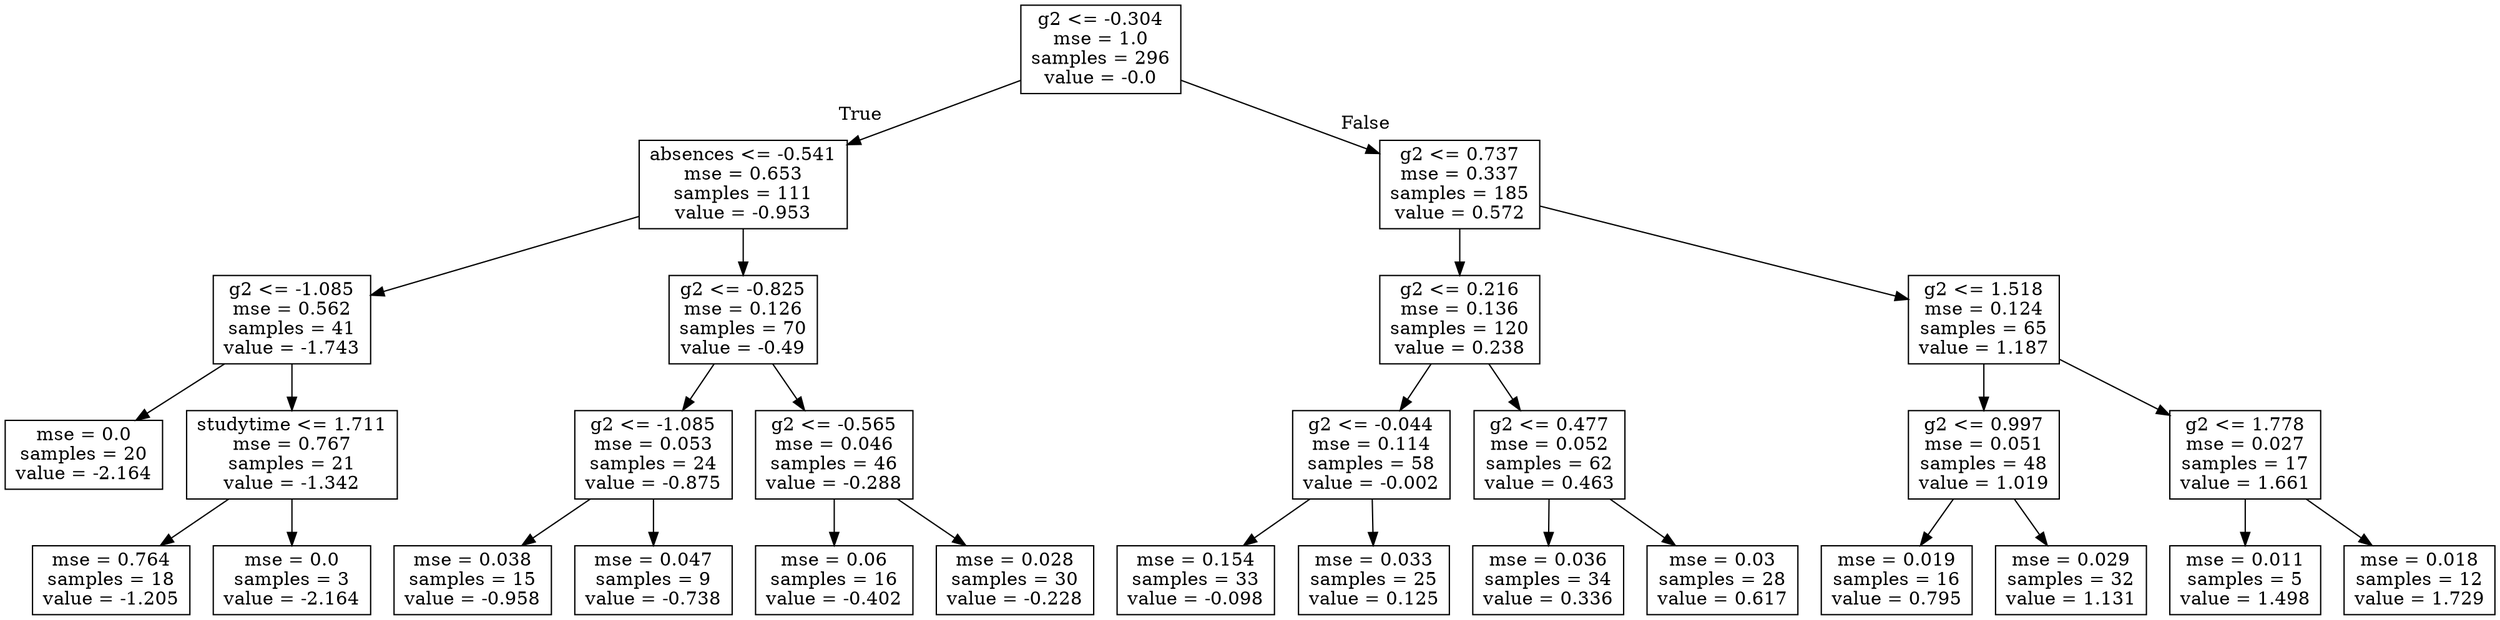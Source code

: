 digraph Tree {
node [shape=box] ;
0 [label="g2 <= -0.304\nmse = 1.0\nsamples = 296\nvalue = -0.0"] ;
1 [label="absences <= -0.541\nmse = 0.653\nsamples = 111\nvalue = -0.953"] ;
0 -> 1 [labeldistance=2.5, labelangle=45, headlabel="True"] ;
2 [label="g2 <= -1.085\nmse = 0.562\nsamples = 41\nvalue = -1.743"] ;
1 -> 2 ;
3 [label="mse = 0.0\nsamples = 20\nvalue = -2.164"] ;
2 -> 3 ;
4 [label="studytime <= 1.711\nmse = 0.767\nsamples = 21\nvalue = -1.342"] ;
2 -> 4 ;
5 [label="mse = 0.764\nsamples = 18\nvalue = -1.205"] ;
4 -> 5 ;
6 [label="mse = 0.0\nsamples = 3\nvalue = -2.164"] ;
4 -> 6 ;
7 [label="g2 <= -0.825\nmse = 0.126\nsamples = 70\nvalue = -0.49"] ;
1 -> 7 ;
8 [label="g2 <= -1.085\nmse = 0.053\nsamples = 24\nvalue = -0.875"] ;
7 -> 8 ;
9 [label="mse = 0.038\nsamples = 15\nvalue = -0.958"] ;
8 -> 9 ;
10 [label="mse = 0.047\nsamples = 9\nvalue = -0.738"] ;
8 -> 10 ;
11 [label="g2 <= -0.565\nmse = 0.046\nsamples = 46\nvalue = -0.288"] ;
7 -> 11 ;
12 [label="mse = 0.06\nsamples = 16\nvalue = -0.402"] ;
11 -> 12 ;
13 [label="mse = 0.028\nsamples = 30\nvalue = -0.228"] ;
11 -> 13 ;
14 [label="g2 <= 0.737\nmse = 0.337\nsamples = 185\nvalue = 0.572"] ;
0 -> 14 [labeldistance=2.5, labelangle=-45, headlabel="False"] ;
15 [label="g2 <= 0.216\nmse = 0.136\nsamples = 120\nvalue = 0.238"] ;
14 -> 15 ;
16 [label="g2 <= -0.044\nmse = 0.114\nsamples = 58\nvalue = -0.002"] ;
15 -> 16 ;
17 [label="mse = 0.154\nsamples = 33\nvalue = -0.098"] ;
16 -> 17 ;
18 [label="mse = 0.033\nsamples = 25\nvalue = 0.125"] ;
16 -> 18 ;
19 [label="g2 <= 0.477\nmse = 0.052\nsamples = 62\nvalue = 0.463"] ;
15 -> 19 ;
20 [label="mse = 0.036\nsamples = 34\nvalue = 0.336"] ;
19 -> 20 ;
21 [label="mse = 0.03\nsamples = 28\nvalue = 0.617"] ;
19 -> 21 ;
22 [label="g2 <= 1.518\nmse = 0.124\nsamples = 65\nvalue = 1.187"] ;
14 -> 22 ;
23 [label="g2 <= 0.997\nmse = 0.051\nsamples = 48\nvalue = 1.019"] ;
22 -> 23 ;
24 [label="mse = 0.019\nsamples = 16\nvalue = 0.795"] ;
23 -> 24 ;
25 [label="mse = 0.029\nsamples = 32\nvalue = 1.131"] ;
23 -> 25 ;
26 [label="g2 <= 1.778\nmse = 0.027\nsamples = 17\nvalue = 1.661"] ;
22 -> 26 ;
27 [label="mse = 0.011\nsamples = 5\nvalue = 1.498"] ;
26 -> 27 ;
28 [label="mse = 0.018\nsamples = 12\nvalue = 1.729"] ;
26 -> 28 ;
}